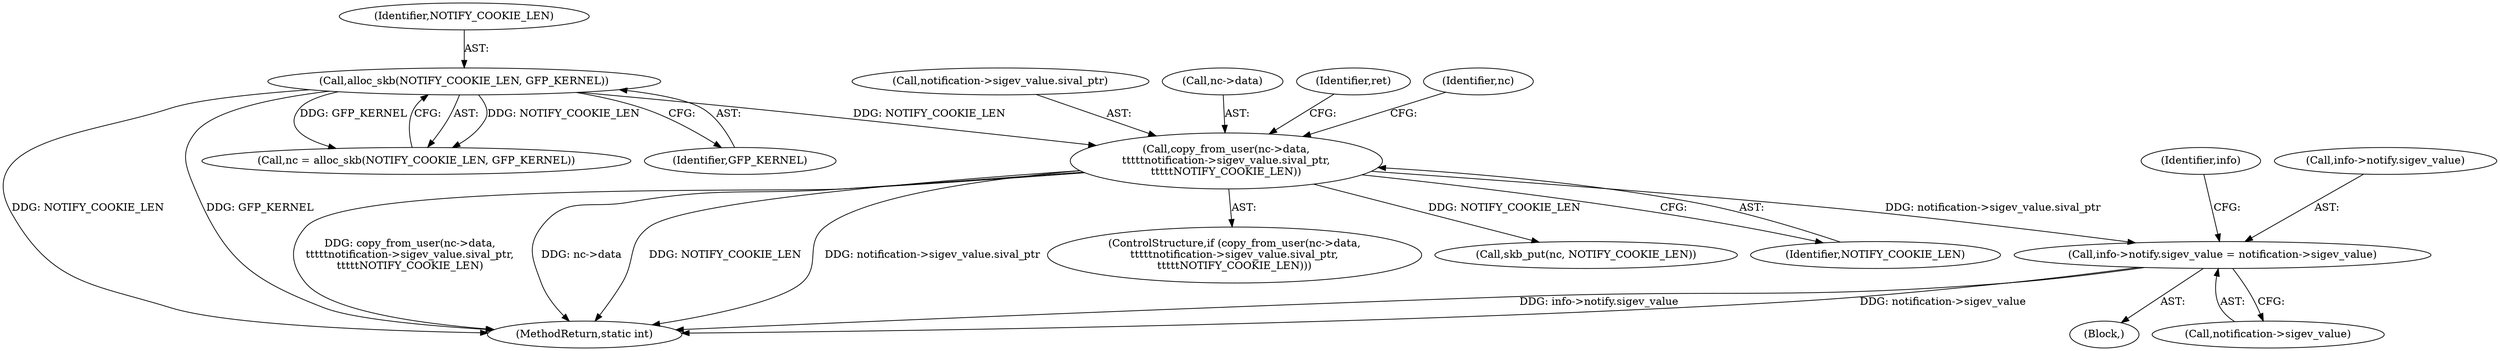 digraph "0_linux_f991af3daabaecff34684fd51fac80319d1baad1@pointer" {
"1000412" [label="(Call,info->notify.sigev_value = notification->sigev_value)"];
"1000188" [label="(Call,copy_from_user(nc->data,\n\t\t\t\t\tnotification->sigev_value.sival_ptr,\n\t\t\t\t\tNOTIFY_COOKIE_LEN))"];
"1000175" [label="(Call,alloc_skb(NOTIFY_COOKIE_LEN, GFP_KERNEL))"];
"1000187" [label="(ControlStructure,if (copy_from_user(nc->data,\n\t\t\t\t\tnotification->sigev_value.sival_ptr,\n\t\t\t\t\tNOTIFY_COOKIE_LEN)))"];
"1000192" [label="(Call,notification->sigev_value.sival_ptr)"];
"1000412" [label="(Call,info->notify.sigev_value = notification->sigev_value)"];
"1000189" [label="(Call,nc->data)"];
"1000200" [label="(Identifier,ret)"];
"1000418" [label="(Call,notification->sigev_value)"];
"1000367" [label="(Block,)"];
"1000204" [label="(Call,skb_put(nc, NOTIFY_COOKIE_LEN))"];
"1000177" [label="(Identifier,GFP_KERNEL)"];
"1000176" [label="(Identifier,NOTIFY_COOKIE_LEN)"];
"1000197" [label="(Identifier,NOTIFY_COOKIE_LEN)"];
"1000424" [label="(Identifier,info)"];
"1000175" [label="(Call,alloc_skb(NOTIFY_COOKIE_LEN, GFP_KERNEL))"];
"1000205" [label="(Identifier,nc)"];
"1000188" [label="(Call,copy_from_user(nc->data,\n\t\t\t\t\tnotification->sigev_value.sival_ptr,\n\t\t\t\t\tNOTIFY_COOKIE_LEN))"];
"1000173" [label="(Call,nc = alloc_skb(NOTIFY_COOKIE_LEN, GFP_KERNEL))"];
"1000413" [label="(Call,info->notify.sigev_value)"];
"1000473" [label="(MethodReturn,static int)"];
"1000412" -> "1000367"  [label="AST: "];
"1000412" -> "1000418"  [label="CFG: "];
"1000413" -> "1000412"  [label="AST: "];
"1000418" -> "1000412"  [label="AST: "];
"1000424" -> "1000412"  [label="CFG: "];
"1000412" -> "1000473"  [label="DDG: info->notify.sigev_value"];
"1000412" -> "1000473"  [label="DDG: notification->sigev_value"];
"1000188" -> "1000412"  [label="DDG: notification->sigev_value.sival_ptr"];
"1000188" -> "1000187"  [label="AST: "];
"1000188" -> "1000197"  [label="CFG: "];
"1000189" -> "1000188"  [label="AST: "];
"1000192" -> "1000188"  [label="AST: "];
"1000197" -> "1000188"  [label="AST: "];
"1000200" -> "1000188"  [label="CFG: "];
"1000205" -> "1000188"  [label="CFG: "];
"1000188" -> "1000473"  [label="DDG: copy_from_user(nc->data,\n\t\t\t\t\tnotification->sigev_value.sival_ptr,\n\t\t\t\t\tNOTIFY_COOKIE_LEN)"];
"1000188" -> "1000473"  [label="DDG: nc->data"];
"1000188" -> "1000473"  [label="DDG: NOTIFY_COOKIE_LEN"];
"1000188" -> "1000473"  [label="DDG: notification->sigev_value.sival_ptr"];
"1000175" -> "1000188"  [label="DDG: NOTIFY_COOKIE_LEN"];
"1000188" -> "1000204"  [label="DDG: NOTIFY_COOKIE_LEN"];
"1000175" -> "1000173"  [label="AST: "];
"1000175" -> "1000177"  [label="CFG: "];
"1000176" -> "1000175"  [label="AST: "];
"1000177" -> "1000175"  [label="AST: "];
"1000173" -> "1000175"  [label="CFG: "];
"1000175" -> "1000473"  [label="DDG: NOTIFY_COOKIE_LEN"];
"1000175" -> "1000473"  [label="DDG: GFP_KERNEL"];
"1000175" -> "1000173"  [label="DDG: NOTIFY_COOKIE_LEN"];
"1000175" -> "1000173"  [label="DDG: GFP_KERNEL"];
}
